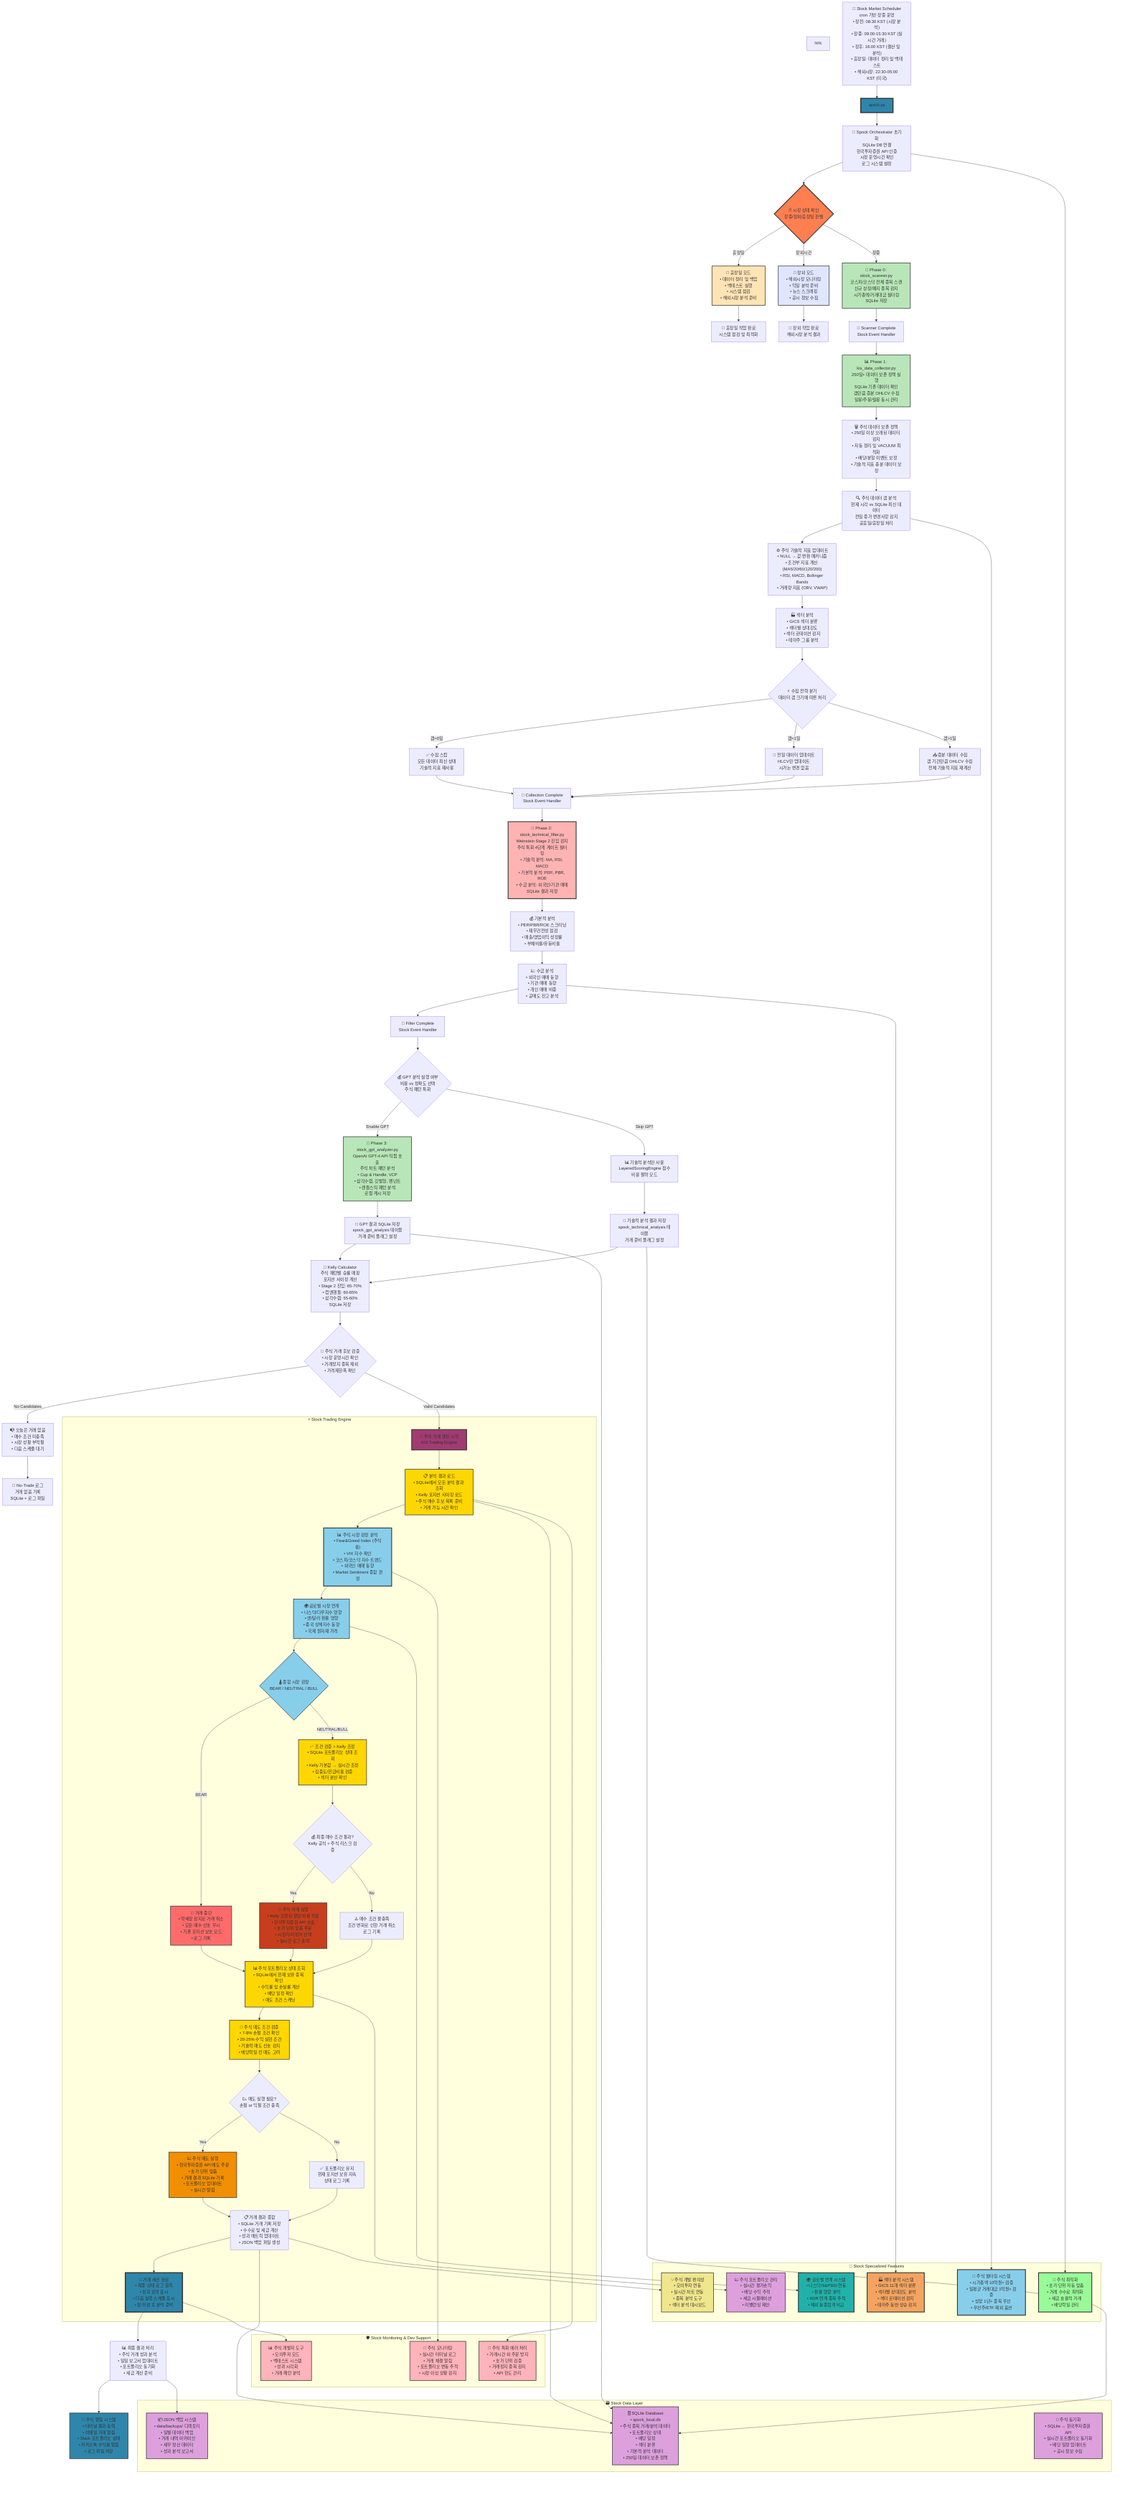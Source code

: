graph TD
    %% ========================================================================
    %% Spock Stock Trading System Architecture
    %% 한국투자증권 API 기반 주식 자동매매 시스템
    %%
    %% 🏢 STOCK MARKET ARCHITECTURE: 주식시장 특화 로컬 실행
    %% - 한국투자증권 API 연동: KIS Developers API 활용
    %% - 장중 거래 최적화: 09:00-15:30 KST 운영시간 준수
    %% - 글로벌 확장성: 미국/일본 등 해외 주식 지원 준비
    %% - makenaide 검증된 로직 재사용: 70% 코드 재사용률
    %%
    %% ✅ Stock Market 특화 기능:
    %% - 시장 운영시간 관리: 장 시작/종료, 점심시간, 휴장일 처리
    %% - 섹터별 분석: GICS 섹터 분류 및 섹터 로테이션 분석
    %% - 외국인/기관 매매 동향: 실시간 수급 분석
    %% - 배당일정 관리: 배당락일, 배당수익률 고려
    %% - 글로벌 연계: 나스닥, 다우지수 등 해외 지수 연동
    %% ========================================================================

    %% 주식시장 운영시간 기반 스케줄러
    A1["🏢 Stock Market Scheduler<br/>cron 기반 장중 운영<br/>• 장전: 08:30 KST (시장 분석)<br/>• 장중: 09:00-15:30 KST (실시간 거래)<br/>• 장후: 16:00 KST (결산 및 분석)<br/>• 휴장일: 데이터 정리 및 백테스트<br/>• 해외시장: 22:30-05:00 KST (미국)"] --> B[spock.py]

    %% 주식 통합 오케스트레이터
    B --> C["🎯 Spock Orchestrator 초기화<br/>SQLite DB 연결<br/>한국투자증권 API 인증<br/>시장 운영시간 확인<br/>로그 시스템 설정"]

    %% Stage 1: Stock Analysis Pipeline
    C --> C1{"⏰ 시장 상태 확인<br/>장중/장외/휴장일 판별"}

    C1 -->|휴장일| C2["📅 휴장일 모드<br/>• 데이터 정리 및 백업<br/>• 백테스트 실행<br/>• 시스템 점검<br/>• 해외시장 분석 준비"]

    C1 -->|장외시간| C3["🌙 장외 모드<br/>• 해외시장 모니터링<br/>• 익일 분석 준비<br/>• 뉴스 스크래핑<br/>• 공시 정보 수집"]

    C1 -->|장중| D["📡 Phase 0: stock_scanner.py<br/>코스피/코스닥 전체 종목 스캔<br/>신규 상장/폐지 종목 감지<br/>시가총액/거래대금 필터링<br/>SQLite 저장"]

    D --> D1["🔔 Scanner Complete<br/>Stock Event Handler"]

    D1 --> E["📊 Phase 1: kis_data_collector.py<br/>250일+ 데이터 보존 정책 실행<br/>SQLite 기존 데이터 확인<br/>갭만큼 증분 OHLCV 수집<br/>일봉/주봉/월봉 동시 관리"]

    E --> E_R["🗑️ 주식 데이터 보존 정책<br/>• 250일 이상 오래된 데이터 감지<br/>• 자동 정리 및 VACUUM 최적화<br/>• 배당/분할 이벤트 보정<br/>• 기술적 지표 충분 데이터 보장"]

    E_R --> E0["🔍 주식 데이터 갭 분석<br/>현재 시각 vs SQLite 최신 데이터<br/>전일 종가 변경사항 감지<br/>공휴일/휴장일 처리"]

    E0 --> E_TI["⚙️ 주식 기술적 지표 업데이트<br/>• NULL → 값 변환 메커니즘<br/>• 조건부 지표 계산 (MA5/20/60/120/200)<br/>• RSI, MACD, Bollinger Bands<br/>• 거래량 지표 (OBV, VWAP)"]

    E_TI --> E_SEC["🏭 섹터 분석<br/>• GICS 섹터 분류<br/>• 섹터별 상대강도<br/>• 섹터 로테이션 감지<br/>• 테마주 그룹 분석"]

    E_SEC --> E1{"⚡ 수집 전략 분기<br/>데이터 갭 크기에 따른 처리"}

    E1 -->|갭=0일| E2["✅ 수집 스킵<br/>모든 데이터 최신 상태<br/>기술적 지표 재사용"]
    E1 -->|갭=1일| E3["🔄 전일 데이터 업데이트<br/>HLCV만 업데이트<br/>시가는 변경 없음"]
    E1 -->|갭>1일| E4["📥 증분 데이터 수집<br/>갭 기간만큼 OHLCV 수집<br/>전체 기술적 지표 재계산"]

    E2 --> E5["🔔 Collection Complete<br/>Stock Event Handler"]
    E3 --> E5
    E4 --> E5

    %% ========================================================================
    %% Stock Phase 2: 주식 특화 기술적 필터링
    %% - makenaide 기술적 필터링 + 주식 특화 지표
    %% - integrated_scoring_system.py: LayeredScoringEngine 활용
    %% - 주식 특화: PER/PBR, 재무지표, 외국인 지분율 등
    %% ========================================================================

    E5 --> F["🎯 Phase 2: stock_technical_filter.py<br/>Weinstein Stage 2 진입 감지<br/>주식 특화 4단계 게이트 필터링<br/>• 기술적 분석: MA, RSI, MACD<br/>• 기본적 분석: PER, PBR, ROE<br/>• 수급 분석: 외국인/기관 매매<br/>SQLite 결과 저장"]

    F --> F_FUND["💰 기본적 분석<br/>• PER/PBR/ROE 스크리닝<br/>• 재무건전성 점검<br/>• 매출/영업이익 성장률<br/>• 부채비율/유동비율"]

    F_FUND --> F_SUPPLY["📈 수급 분석<br/>• 외국인 매매 동향<br/>• 기관 매매 동향<br/>• 개인 매매 비중<br/>• 공매도 잔고 분석"]

    F_SUPPLY --> F1["🔔 Filter Complete<br/>Stock Event Handler"]

    %% ========================================================================
    %% Stock Phase 3: GPT 분석 (주식 패턴 특화)
    %% - Cup & Handle, VCP 패턴 → 주식 차트 패턴으로 확장
    %% - 삼각수렴, 깃발형, 펜넌트 등 주식 특화 패턴 추가
    %% ========================================================================

    F1 --> G{"💰 GPT 분석 실행 여부<br/>비용 vs 정확도 선택<br/>주식 패턴 특화"}

    G -->|Enable GPT| H["🤖 Phase 3: stock_gpt_analyzer.py<br/>OpenAI GPT-4 API 직접 호출<br/>주식 차트 패턴 분석<br/>• Cup & Handle, VCP<br/>• 삼각수렴, 깃발형, 펜넌트<br/>• 캔들스틱 패턴 분석<br/>로컬 캐시 저장"]

    G -->|Skip GPT| H1["📊 기술적 분석만 사용<br/>LayeredScoringEngine 점수<br/>비용 절약 모드"]

    H --> H2["💾 GPT 결과 SQLite 저장<br/>spock_gpt_analysis 테이블<br/>거래 준비 플래그 설정"]

    H1 --> H3["💾 기술적 분석 결과 저장<br/>spock_technical_analysis 테이블<br/>거래 준비 플래그 설정"]

    H2 --> H4["🧮 Kelly Calculator<br/>주식 패턴별 승률 매핑<br/>포지션 사이징 계산<br/>• Stage 2 진입: 65-70%<br/>• 컵앤핸들: 60-65%<br/>• 삼각수렴: 55-60%<br/>SQLite 저장"]

    H3 --> H4

    %% ========================================================================
    %% Stage 2: Stock Trading Engine
    %% - 한국투자증권 API 연동
    %% - 주식 특화 거래 로직: 호가 단위, 거래 수수료 고려
    %% - 시장 운영시간 엄격 준수
    %% ========================================================================

    H4 --> I{"🚦 주식 거래 후보 검증<br/>• 시장 운영시간 확인<br/>• 거래정지 종목 제외<br/>• 가격제한폭 확인"}

    I -->|No Candidates| J["📭 오늘은 거래 없음<br/>• 매수 조건 미충족<br/>• 시장 상황 부적절<br/>• 다음 스케줄 대기"]

    I -->|Valid Candidates| K["🔔 주식 거래 엔진 시작<br/>KIS Trading Engine"]

    subgraph "⚡ Stock Trading Engine"
        K --> L["📋 분석 결과 로드<br/>• SQLite에서 모든 분석 결과 조회<br/>• Kelly 포지션 사이징 로드<br/>• 주식 매수 후보 목록 준비<br/>• 거래 가능 시간 확인"]

        L --> M["📊 주식 시장 감정 분석<br/>• Fear&Greed Index (주식용)<br/>• VIX 지수 확인<br/>• 코스피/코스닥 지수 트렌드<br/>• 외국인 매매 동향<br/>• Market Sentiment 종합 판정"]

        M --> M1["🌍 글로벌 시장 연계<br/>• 나스닥/다우지수 영향<br/>• 엔/달러 환율 영향<br/>• 중국 상해지수 동향<br/>• 국제 원자재 가격"]

        M1 --> N1{"🌡️ 종합 시장 감정<br/>BEAR / NEUTRAL / BULL"}

        N1 -->|BEAR| N2["🚫 거래 중단<br/>• 약세장 감지로 거래 취소<br/>• 모든 매수 신호 무시<br/>• 기존 포지션 보호 모드<br/>• 로그 기록"]

        N1 -->|NEUTRAL/BULL| O["✅ 조건 검증 + Kelly 조정<br/>• SQLite 포트폴리오 상태 조회<br/>• Kelly 기본값 → 실시간 조정<br/>• 집중도/현금비율 검증<br/>• 섹터 분산 확인"]

        O --> P{"💰 최종 매수 조건 통과?<br/>Kelly 공식 + 주식 리스크 검증"}

        N2 --> S

        P -->|Yes| Q["💸 주식 거래 실행<br/>• Kelly 조정된 할당 비율 적용<br/>• 한국투자증권 API 호출<br/>• 호가 단위 맞춤 주문<br/>• 시장가/지정가 선택<br/>• 실시간 로그 출력"]

        P -->|No| R["⚠️ 매수 조건 불충족<br/>조건 변화로 인한 거래 취소<br/>로그 기록"]

        Q --> S["📊 주식 포트폴리오 상태 조회<br/>• SQLite에서 현재 보유 종목 확인<br/>• 수익률 및 손실률 계산<br/>• 배당 일정 확인<br/>• 매도 조건 스캐닝"]

        R --> S

        S --> T["🎯 주식 매도 조건 검증<br/>• 7-8% 손절 조건 확인<br/>• 20-25% 수익 실현 조건<br/>• 기술적 매도 신호 감지<br/>• 배당락일 전 매도 고려"]

        T --> U{"📉 매도 실행 필요?<br/>손절 or 익절 조건 충족"}

        U -->|Yes| V["💹 주식 매도 실행<br/>• 한국투자증권 API 매도 주문<br/>• 호가 단위 맞춤<br/>• 거래 결과 SQLite 기록<br/>• 포트폴리오 업데이트<br/>• 실시간 알림"]

        U -->|No| W["✅ 포트폴리오 유지<br/>현재 포지션 보유 지속<br/>상태 로그 기록"]

        V --> X["📋 거래 결과 종합<br/>• SQLite 거래 기록 저장<br/>• 수수료 및 세금 계산<br/>• 성과 메트릭 업데이트<br/>• JSON 백업 파일 생성"]

        W --> X

        X --> Y["🏁 거래 세션 완료<br/>• 최종 상태 로그 출력<br/>• 성과 요약 표시<br/>• 다음 실행 스케줄 표시<br/>• 장 마감 후 분석 준비"]
    end

    %% ========================================================================
    %% 주식 결과 처리 및 알림 시스템
    %% ========================================================================
    Y --> Z["📊 최종 결과 처리<br/>• 주식 거래 성과 분석<br/>• 일일 보고서 업데이트<br/>• 포트폴리오 동기화<br/>• 세금 계산 준비"]

    Z --> AA["🔔 주식 알림 시스템<br/>• 터미널 결과 출력<br/>• 이메일 거래 알림<br/>• Slack 포트폴리오 상태<br/>• 카카오톡 수익률 알림<br/>• 로그 파일 저장"]

    J --> BB["📝 No-Trade 로그<br/>거래 없음 기록<br/>SQLite + 로그 파일"]

    C2 --> CC["📅 휴장일 작업 완료<br/>시스템 점검 및 최적화"]
    C3 --> DD["🌙 장외 작업 완료<br/>해외시장 분석 결과"]

    %% ========================================================================
    %% 주식 데이터 저장소 및 백업 시스템
    %% ========================================================================
    subgraph "🗃️ Stock Data Layer"
        EE["🗄️ SQLite Database<br/>• spock_local.db<br/>• 주식 종목 거래/분석 데이터<br/>• 포트폴리오 상태<br/>• 배당 일정<br/>• 섹터 분류<br/>• 기본적 분석 데이터<br/>• 250일 데이터 보존 정책"]

        FF["📦 JSON 백업 시스템<br/>• data/backups/ 디렉토리<br/>• 일별 데이터 백업<br/>• 거래 내역 아카이브<br/>• 세무 정산 데이터<br/>• 성과 분석 보고서"]

        GG["🔄 주식 동기화<br/>• SQLite ↔ 한국투자증권 API<br/>• 실시간 포트폴리오 동기화<br/>• 배당 일정 업데이트<br/>• 공시 정보 수집"]
    end

    %% ========================================================================
    %% 주식 모니터링 및 개발 지원 시스템
    %% ========================================================================
    subgraph "🛡️ Stock Monitoring & Dev Support"
        HH["🔄 주식 특화 에러 처리<br/>• 거래시간 외 주문 방지<br/>• 호가 단위 검증<br/>• 거래정지 종목 감지<br/>• API 한도 관리"]

        II["🚨 주식 모니터링<br/>• 실시간 터미널 로그<br/>• 거래 체결 알림<br/>• 포트폴리오 변동 추적<br/>• 시장 이상 상황 감지"]

        JJ["📊 주식 개발자 도구<br/>• 모의투자 모드<br/>• 백테스트 시스템<br/>• 성과 시각화<br/>• 거래 패턴 분석"]
    end

    %% ========================================================================
    %% 주식 특화 기능
    %% ========================================================================
    subgraph "🚀 Stock Specialized Features"
        KK["🧠 주식 최적화<br/>• 호가 단위 자동 맞춤<br/>• 거래 수수료 최적화<br/>• 세금 효율적 거래<br/>• 배당락일 관리"]

        LL["💡 주식 개발 편의성<br/>• 모의투자 연동<br/>• 실시간 차트 연동<br/>• 종목 분석 도구<br/>• 섹터 분석 대시보드"]

        MM["📈 주식 포트폴리오 관리<br/>• 실시간 평가손익<br/>• 배당 수익 추적<br/>• 세금 시뮬레이션<br/>• 리밸런싱 제안"]

        NN["🎯 주식 필터링 시스템<br/>• 시가총액 10억원+ 검증<br/>• 일평균 거래대금 1억원+ 검증<br/>• 상장 1년+ 종목 우선<br/>• 우선주/ETF 제외 옵션"]

        OO["🏭 섹터 분석 시스템<br/>• GICS 11개 섹터 분류<br/>• 섹터별 상대강도 분석<br/>• 섹터 로테이션 감지<br/>• 테마주 동반 상승 감지"]

        PP["🌍 글로벌 연계 시스템<br/>• 나스닥/S&P500 연동<br/>• 환율 영향 분석<br/>• ADR 연계 종목 추적<br/>• 해외 동종업계 비교"]
    end

    %% ========================================================================
    %% 연결선 정의 (주식 데이터 흐름)
    %% ========================================================================
    H2 --> EE
    H3 --> EE
    L --> EE
    X --> EE
    Z --> FF

    L --> HH
    M --> II
    Y --> JJ

    C --> KK
    X --> LL
    S --> MM
    E0 --> NN
    F_SUPPLY --> OO
    M1 --> PP

    %% ========================================================================
    %% 스타일링 (Stock 테마)
    %% ========================================================================
    style B fill:#2E86AB,stroke:#333,stroke-width:4px
    style K fill:#A23B72,stroke:#333,stroke-width:3px
    style L fill:#F18F01,stroke:#333,stroke-width:2px
    style Q fill:#C73E1D,stroke:#333,stroke-width:2px
    style V fill:#F18F01,stroke:#333,stroke-width:2px
    style Y fill:#2E86AB,stroke:#333,stroke-width:4px
    style AA fill:#2E86AB,stroke:#333,stroke-width:2px

    %% Stock Analysis Pipeline
    style D fill:#B8E6B8,stroke:#333,stroke-width:2px
    style E fill:#B8E6B8,stroke:#333,stroke-width:2px
    style F fill:#FFB3B3,stroke:#333,stroke-width:3px
    style H fill:#B8E6B8,stroke:#333,stroke-width:2px

    %% Stock Trading Engine
    style L fill:#FFD700,stroke:#333,stroke-width:2px
    style M fill:#87CEEB,stroke:#333,stroke-width:3px
    style M1 fill:#87CEEB,stroke:#333,stroke-width:2px
    style N1 fill:#87CEEB,stroke:#333,stroke-width:2px
    style N2 fill:#FF6B6B,stroke:#333,stroke-width:2px
    style O fill:#FFD700,stroke:#333,stroke-width:2px
    style S fill:#FFD700,stroke:#333,stroke-width:2px
    style T fill:#FFD700,stroke:#333,stroke-width:2px

    %% Stock Data Layer
    style EE fill:#DDA0DD,stroke:#333,stroke-width:2px
    style FF fill:#DDA0DD,stroke:#333,stroke-width:2px
    style GG fill:#DDA0DD,stroke:#333,stroke-width:2px

    %% Stock Monitoring System
    style HH fill:#FFB3BA,stroke:#333,stroke-width:2px
    style II fill:#FFB3BA,stroke:#333,stroke-width:2px
    style JJ fill:#FFB3BA,stroke:#333,stroke-width:2px

    %% Stock Specialized Features
    style KK fill:#98FB98,stroke:#333,stroke-width:3px
    style LL fill:#F0E68C,stroke:#333,stroke-width:2px
    style MM fill:#DDA0DD,stroke:#333,stroke-width:2px
    style NN fill:#87CEEB,stroke:#333,stroke-width:3px
    style OO fill:#F4A460,stroke:#333,stroke-width:3px
    style PP fill:#20B2AA,stroke:#333,stroke-width:3px

    %% Market Hours Management
    style C1 fill:#FF7F50,stroke:#333,stroke-width:3px
    style C2 fill:#FFE4B5,stroke:#333,stroke-width:2px
    style C3 fill:#E0E6FF,stroke:#333,stroke-width:2px